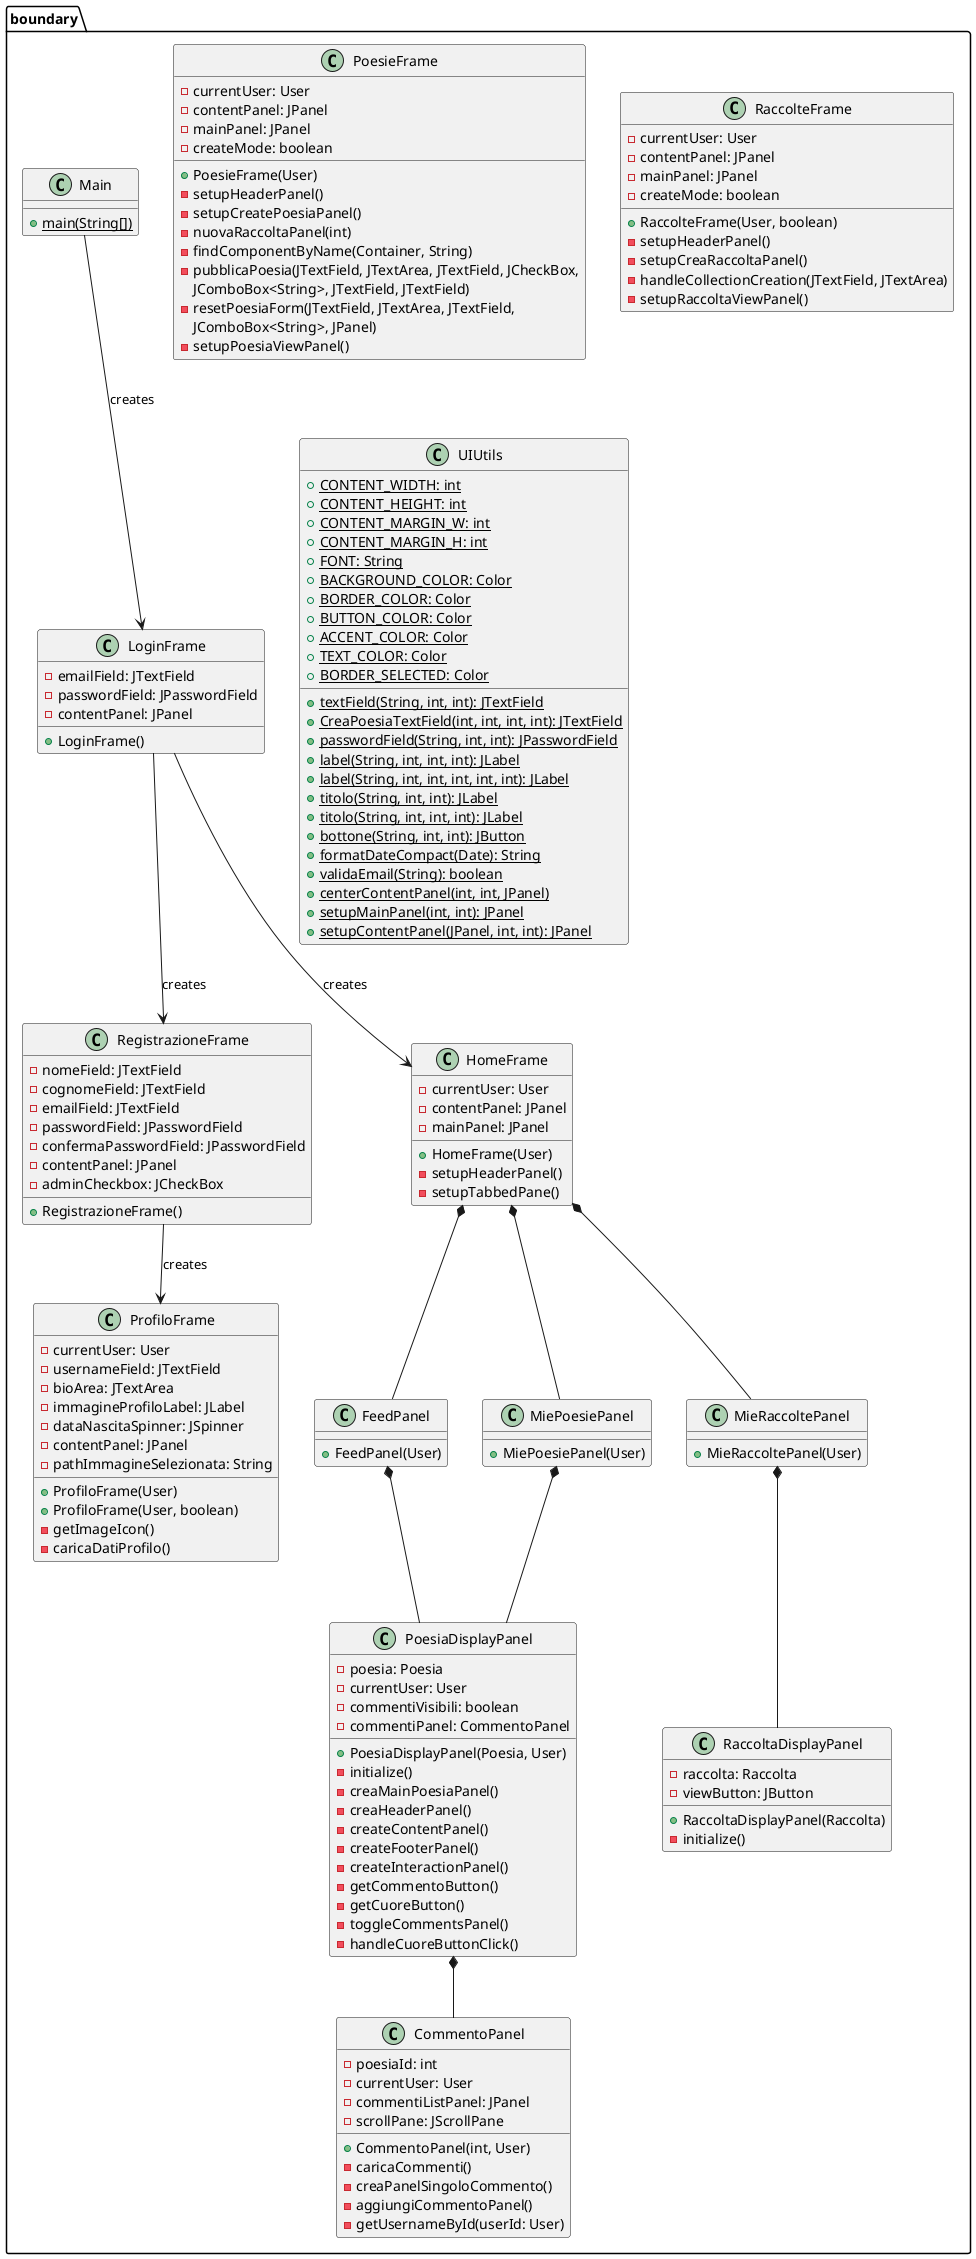 @startuml
package boundary {
  class LoginFrame {
    - emailField: JTextField
    - passwordField: JPasswordField
    - contentPanel: JPanel
    + LoginFrame()
  }

  class RegistrazioneFrame {
    - nomeField: JTextField
    - cognomeField: JTextField
    - emailField: JTextField
    - passwordField: JPasswordField
    - confermaPasswordField: JPasswordField
    - contentPanel: JPanel
    - adminCheckbox: JCheckBox
    + RegistrazioneFrame()
  }

  class HomeFrame {
    - currentUser: User
    - contentPanel: JPanel
    - mainPanel: JPanel
    + HomeFrame(User)
    - setupHeaderPanel()
    - setupTabbedPane()
  }

  class FeedPanel {
    + FeedPanel(User)
  }

  class MiePoesiePanel {
    + MiePoesiePanel(User)
  }

  class MieRaccoltePanel {
    + MieRaccoltePanel(User)
  }

  class ProfiloFrame {
    - currentUser: User
    - usernameField: JTextField
    - bioArea: JTextArea
    - immagineProfiloLabel: JLabel
    - dataNascitaSpinner: JSpinner
    - contentPanel: JPanel
    - pathImmagineSelezionata: String
    + ProfiloFrame(User)
    + ProfiloFrame(User, boolean)
    - getImageIcon()
    - caricaDatiProfilo()
  }

  class PoesieFrame {
    - currentUser: User
    - contentPanel: JPanel
    - mainPanel: JPanel
    - createMode: boolean
    + PoesieFrame(User)
    - setupHeaderPanel()
    - setupCreatePoesiaPanel()
    - nuovaRaccoltaPanel(int)
    - findComponentByName(Container, String)
    - pubblicaPoesia(JTextField, JTextArea, JTextField, JCheckBox,
JComboBox<String>, JTextField, JTextField)
    - resetPoesiaForm(JTextField, JTextArea, JTextField,
JComboBox<String>, JPanel)
    - setupPoesiaViewPanel()
  }

  class RaccolteFrame {
    - currentUser: User
    - contentPanel: JPanel
    - mainPanel: JPanel
    - createMode: boolean
    + RaccolteFrame(User, boolean)
    - setupHeaderPanel()
    - setupCreaRaccoltaPanel()
    - handleCollectionCreation(JTextField, JTextArea)
    - setupRaccoltaViewPanel()
  }

  class PoesiaDisplayPanel {
    - poesia: Poesia
    - currentUser: User
    - commentiVisibili: boolean
    - commentiPanel: CommentoPanel
    + PoesiaDisplayPanel(Poesia, User)
    - initialize()
    - creaMainPoesiaPanel()
    - creaHeaderPanel()
    - createContentPanel()
    - createFooterPanel()
    - createInteractionPanel()
    - getCommentoButton()
    - getCuoreButton()
    - toggleCommentsPanel()
    - handleCuoreButtonClick()
  }

  class RaccoltaDisplayPanel {
    - raccolta: Raccolta
    - viewButton: JButton
    + RaccoltaDisplayPanel(Raccolta)
    - initialize()
  }

  class CommentoPanel {
    - poesiaId: int
    - currentUser: User
    - commentiListPanel: JPanel
    - scrollPane: JScrollPane
    + CommentoPanel(int, User)
    - caricaCommenti()
    - creaPanelSingoloCommento()
    - aggiungiCommentoPanel()
    - getUsernameById(userId: User)
  }

  class UIUtils {
    + {static} CONTENT_WIDTH: int
    + {static} CONTENT_HEIGHT: int
    + {static} CONTENT_MARGIN_W: int
    + {static} CONTENT_MARGIN_H: int
    + {static} FONT: String
    + {static} BACKGROUND_COLOR: Color
    + {static} BORDER_COLOR: Color
    + {static} BUTTON_COLOR: Color
    + {static} ACCENT_COLOR: Color
    + {static} TEXT_COLOR: Color
    + {static} BORDER_SELECTED: Color
    + {static} textField(String, int, int): JTextField
    + {static} CreaPoesiaTextField(int, int, int, int): JTextField
    + {static} passwordField(String, int, int): JPasswordField
    + {static} label(String, int, int, int): JLabel
    + {static} label(String, int, int, int, int, int): JLabel
    + {static} titolo(String, int, int): JLabel
    + {static} titolo(String, int, int, int): JLabel
    + {static} bottone(String, int, int): JButton
    + {static} formatDateCompact(Date): String
    + {static} validaEmail(String): boolean
    + {static} centerContentPanel(int, int, JPanel)
    + {static} setupMainPanel(int, int): JPanel
    + {static} setupContentPanel(JPanel, int, int): JPanel
  }

  class Main {
    + {static} main(String[])
  }

  LoginFrame --> RegistrazioneFrame: creates
  LoginFrame --> HomeFrame: creates
  RegistrazioneFrame --> ProfiloFrame: creates
  HomeFrame *-- FeedPanel
  HomeFrame *-- MiePoesiePanel
  HomeFrame *-- MieRaccoltePanel
  FeedPanel *-- PoesiaDisplayPanel
  MiePoesiePanel *-- PoesiaDisplayPanel
  MieRaccoltePanel *-- RaccoltaDisplayPanel
  PoesiaDisplayPanel *-- CommentoPanel
  Main --> LoginFrame: creates
}
@enduml